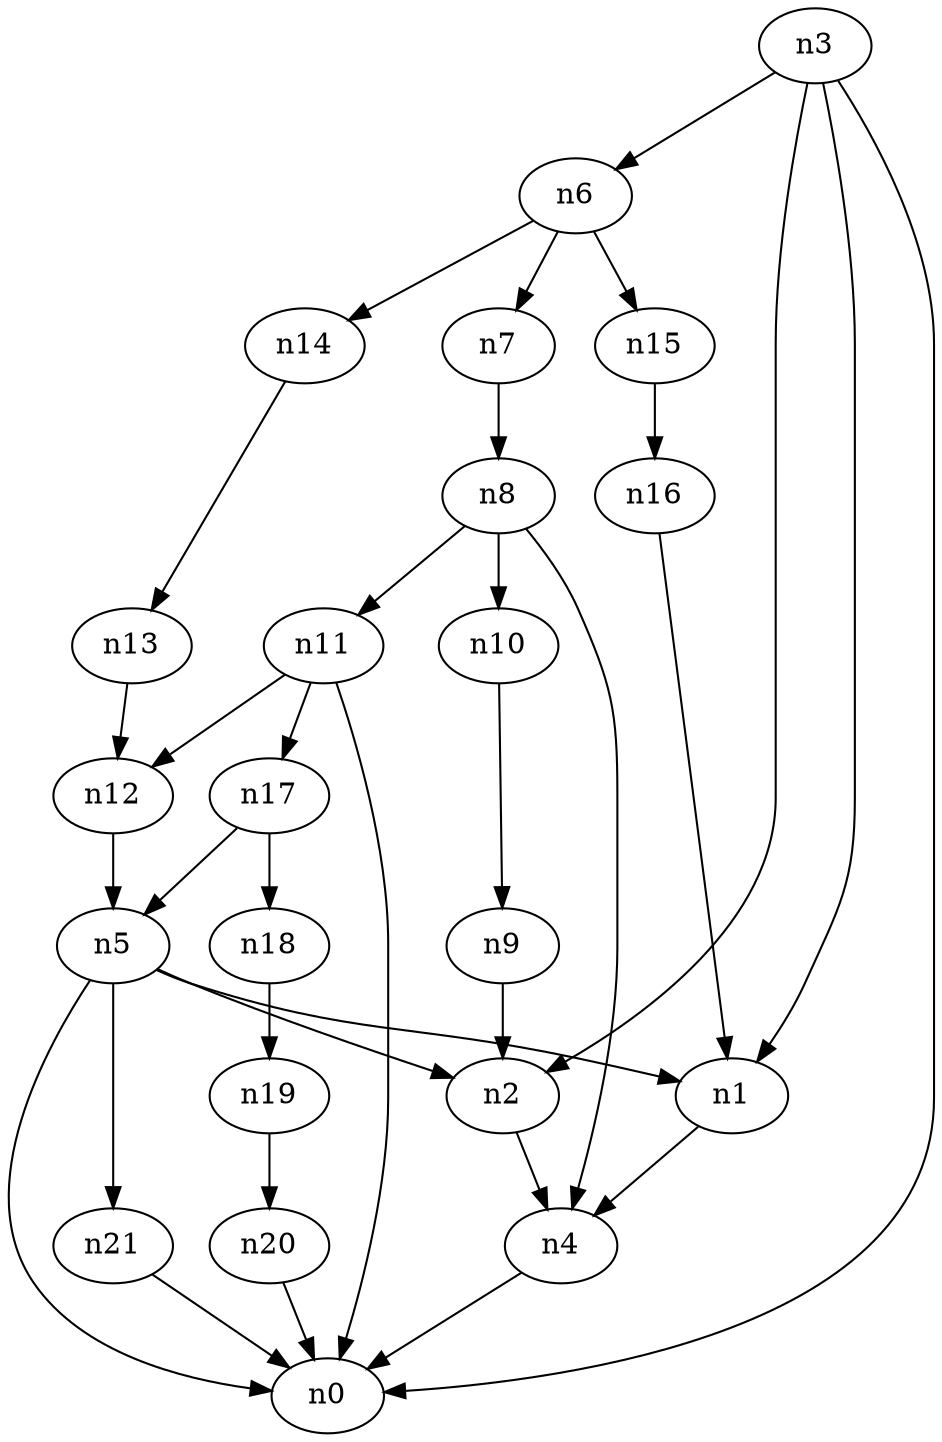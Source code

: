 digraph G {
	n1 -> n4	 [_graphml_id=e4];
	n2 -> n4	 [_graphml_id=e7];
	n3 -> n0	 [_graphml_id=e0];
	n3 -> n1	 [_graphml_id=e3];
	n3 -> n2	 [_graphml_id=e6];
	n3 -> n6	 [_graphml_id=e9];
	n4 -> n0	 [_graphml_id=e1];
	n5 -> n0	 [_graphml_id=e2];
	n5 -> n1	 [_graphml_id=e5];
	n5 -> n2	 [_graphml_id=e8];
	n5 -> n21	 [_graphml_id=e32];
	n6 -> n7	 [_graphml_id=e10];
	n6 -> n14	 [_graphml_id=e21];
	n6 -> n15	 [_graphml_id=e22];
	n7 -> n8	 [_graphml_id=e11];
	n8 -> n4	 [_graphml_id=e12];
	n8 -> n10	 [_graphml_id=e15];
	n8 -> n11	 [_graphml_id=e16];
	n9 -> n2	 [_graphml_id=e13];
	n10 -> n9	 [_graphml_id=e14];
	n11 -> n0	 [_graphml_id=e17];
	n11 -> n12	 [_graphml_id=e27];
	n11 -> n17	 [_graphml_id=e25];
	n12 -> n5	 [_graphml_id=e18];
	n13 -> n12	 [_graphml_id=e19];
	n14 -> n13	 [_graphml_id=e20];
	n15 -> n16	 [_graphml_id=e23];
	n16 -> n1	 [_graphml_id=e24];
	n17 -> n5	 [_graphml_id=e26];
	n17 -> n18	 [_graphml_id=e28];
	n18 -> n19	 [_graphml_id=e29];
	n19 -> n20	 [_graphml_id=e30];
	n20 -> n0	 [_graphml_id=e31];
	n21 -> n0	 [_graphml_id=e33];
}
